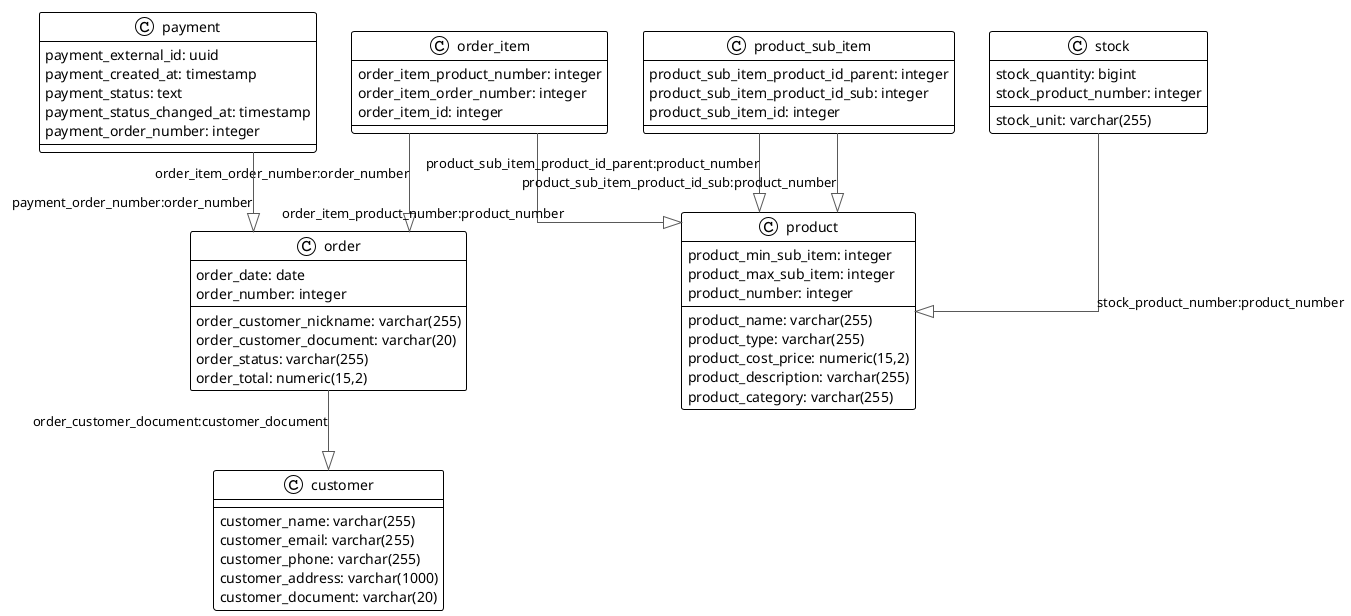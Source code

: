 @startuml

!theme plain
top to bottom direction
skinparam linetype ortho

class customer {
   customer_name: varchar(255)
   customer_email: varchar(255)
   customer_phone: varchar(255)
   customer_address: varchar(1000)
   customer_document: varchar(20)
}
class order {
   order_date: date
   order_customer_nickname: varchar(255)
   order_customer_document: varchar(20)
   order_status: varchar(255)
   order_total: numeric(15,2)
   order_number: integer
}
class order_item {
   order_item_product_number: integer
   order_item_order_number: integer
   order_item_id: integer
}
class payment {
   payment_external_id: uuid
   payment_created_at: timestamp
   payment_status: text
   payment_status_changed_at: timestamp
   payment_order_number: integer
}
class product {
   product_name: varchar(255)
   product_type: varchar(255)
   product_cost_price: numeric(15,2)
   product_description: varchar(255)
   product_min_sub_item: integer
   product_max_sub_item: integer
   product_category: varchar(255)
   product_number: integer
}
class product_sub_item {
   product_sub_item_product_id_parent: integer
   product_sub_item_product_id_sub: integer
   product_sub_item_id: integer
}
class stock {
   stock_quantity: bigint
   stock_unit: varchar(255)
   stock_product_number: integer
}

order             -[#595959,plain]-^  customer         : "order_customer_document:customer_document"
order_item        -[#595959,plain]-^  order            : "order_item_order_number:order_number"
order_item        -[#595959,plain]-^  product          : "order_item_product_number:product_number"
payment           -[#595959,plain]-^  order            : "payment_order_number:order_number"
product_sub_item  -[#595959,plain]-^  product          : "product_sub_item_product_id_parent:product_number"
product_sub_item  -[#595959,plain]-^  product          : "product_sub_item_product_id_sub:product_number"
stock             -[#595959,plain]-^  product          : "stock_product_number:product_number"
@enduml
